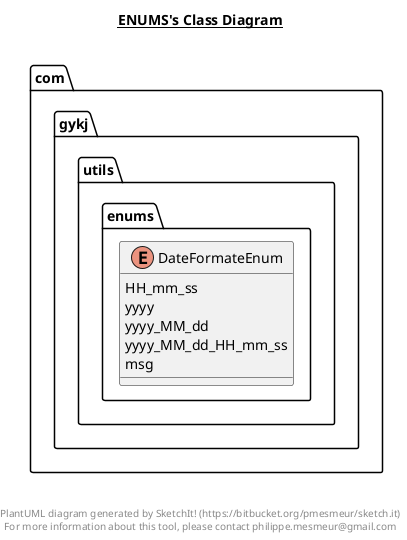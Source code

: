 @startuml

title __ENUMS's Class Diagram__\n

  namespace com.gykj.utils {
    namespace enums {
      enum DateFormateEnum {
        HH_mm_ss
        yyyy
        yyyy_MM_dd
        yyyy_MM_dd_HH_mm_ss
        msg
      }
    }
  }
  



right footer


PlantUML diagram generated by SketchIt! (https://bitbucket.org/pmesmeur/sketch.it)
For more information about this tool, please contact philippe.mesmeur@gmail.com
endfooter

@enduml
